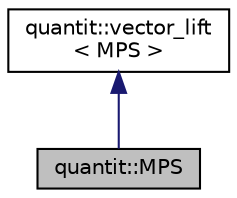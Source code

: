 digraph "quantit::MPS"
{
 // LATEX_PDF_SIZE
  edge [fontname="Helvetica",fontsize="10",labelfontname="Helvetica",labelfontsize="10"];
  node [fontname="Helvetica",fontsize="10",shape=record];
  Node1 [label="quantit::MPS",height=0.2,width=0.4,color="black", fillcolor="grey75", style="filled", fontcolor="black",tooltip="Class for the matrix product state. A tensor train of rank three tensors, with an orthogonality cente..."];
  Node2 -> Node1 [dir="back",color="midnightblue",fontsize="10",style="solid",fontname="Helvetica"];
  Node2 [label="quantit::vector_lift\l\< MPS \>",height=0.2,width=0.4,color="black", fillcolor="white", style="filled",URL="$classquantit_1_1vector__lift.html",tooltip=" "];
}

